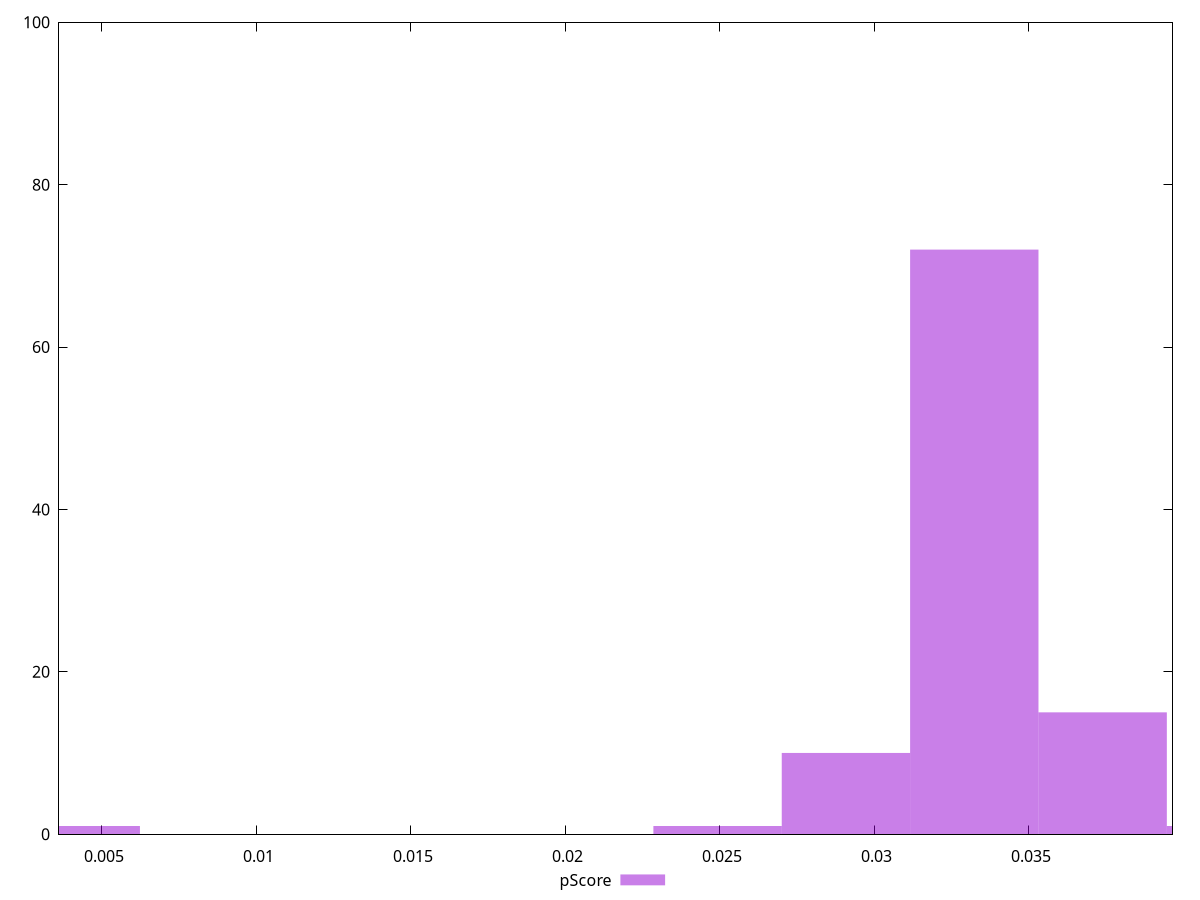 reset

$pScore <<EOF
0.004154006053584193 1
0.029078042375089347 10
0.03323204842867354 72
0.024924036321505156 1
0.037386054482257736 15
0.04154006053584193 1
EOF

set key outside below
set boxwidth 0.004154006053584193
set xrange [0.0036120529051438255:0.039646148009727045]
set yrange [0:100]
set trange [0:100]
set style fill transparent solid 0.5 noborder
set terminal svg size 640, 490 enhanced background rgb 'white'
set output "report_00019_2021-02-10T18-14-37.922Z//largest-contentful-paint/samples/pages+cached+noadtech/pScore/histogram.svg"

plot $pScore title "pScore" with boxes

reset
